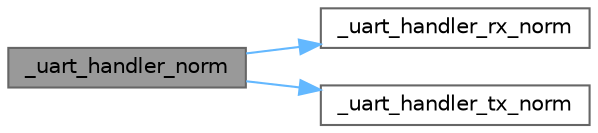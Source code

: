 digraph "_uart_handler_norm"
{
 // INTERACTIVE_SVG=YES
 // LATEX_PDF_SIZE
  bgcolor="transparent";
  edge [fontname=Helvetica,fontsize=10,labelfontname=Helvetica,labelfontsize=10];
  node [fontname=Helvetica,fontsize=10,shape=box,height=0.2,width=0.4];
  rankdir="LR";
  Node1 [id="Node000001",label="_uart_handler_norm",height=0.2,width=0.4,color="gray40", fillcolor="grey60", style="filled", fontcolor="black",tooltip=" "];
  Node1 -> Node2 [id="edge1_Node000001_Node000002",color="steelblue1",style="solid",tooltip=" "];
  Node2 [id="Node000002",label="_uart_handler_rx_norm",height=0.2,width=0.4,color="grey40", fillcolor="white", style="filled",URL="$u0xx_2uart__handlers_8c.html#ae33ad38dd73e4248bbafd715dc4e377e",tooltip=" "];
  Node1 -> Node3 [id="edge2_Node000001_Node000003",color="steelblue1",style="solid",tooltip=" "];
  Node3 [id="Node000003",label="_uart_handler_tx_norm",height=0.2,width=0.4,color="grey40", fillcolor="white", style="filled",URL="$u0xx_2uart__handlers_8c.html#a931efbc9e4e039b7b4a2187ddaaf7443",tooltip=" "];
}
